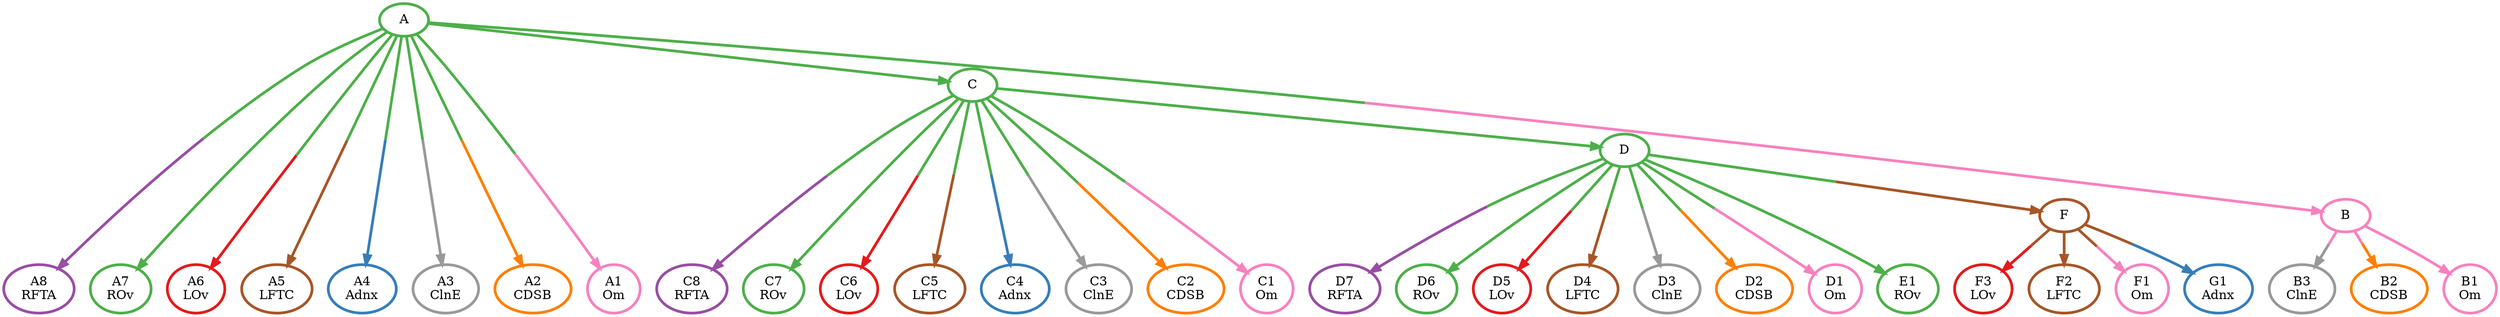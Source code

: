 digraph T {
	{
		rank=same
		35 [penwidth=3,colorscheme=set19,color=1,label="F3\nLOv"]
		34 [penwidth=3,colorscheme=set19,color=7,label="F2\nLFTC"]
		33 [penwidth=3,colorscheme=set19,color=8,label="F1\nOm"]
		32 [penwidth=3,colorscheme=set19,color=4,label="D7\nRFTA"]
		31 [penwidth=3,colorscheme=set19,color=3,label="D6\nROv"]
		30 [penwidth=3,colorscheme=set19,color=1,label="D5\nLOv"]
		29 [penwidth=3,colorscheme=set19,color=7,label="D4\nLFTC"]
		28 [penwidth=3,colorscheme=set19,color=9,label="D3\nClnE"]
		27 [penwidth=3,colorscheme=set19,color=5,label="D2\nCDSB"]
		26 [penwidth=3,colorscheme=set19,color=8,label="D1\nOm"]
		25 [penwidth=3,colorscheme=set19,color=4,label="C8\nRFTA"]
		24 [penwidth=3,colorscheme=set19,color=3,label="C7\nROv"]
		23 [penwidth=3,colorscheme=set19,color=1,label="C6\nLOv"]
		22 [penwidth=3,colorscheme=set19,color=7,label="C5\nLFTC"]
		21 [penwidth=3,colorscheme=set19,color=2,label="C4\nAdnx"]
		20 [penwidth=3,colorscheme=set19,color=9,label="C3\nClnE"]
		19 [penwidth=3,colorscheme=set19,color=5,label="C2\nCDSB"]
		18 [penwidth=3,colorscheme=set19,color=8,label="C1\nOm"]
		17 [penwidth=3,colorscheme=set19,color=9,label="B3\nClnE"]
		16 [penwidth=3,colorscheme=set19,color=5,label="B2\nCDSB"]
		15 [penwidth=3,colorscheme=set19,color=8,label="B1\nOm"]
		14 [penwidth=3,colorscheme=set19,color=4,label="A8\nRFTA"]
		13 [penwidth=3,colorscheme=set19,color=3,label="A7\nROv"]
		12 [penwidth=3,colorscheme=set19,color=1,label="A6\nLOv"]
		11 [penwidth=3,colorscheme=set19,color=7,label="A5\nLFTC"]
		10 [penwidth=3,colorscheme=set19,color=2,label="A4\nAdnx"]
		9 [penwidth=3,colorscheme=set19,color=9,label="A3\nClnE"]
		8 [penwidth=3,colorscheme=set19,color=5,label="A2\nCDSB"]
		7 [penwidth=3,colorscheme=set19,color=8,label="A1\nOm"]
		6 [penwidth=3,colorscheme=set19,color=2,label="G1\nAdnx"]
		4 [penwidth=3,colorscheme=set19,color=3,label="E1\nROv"]
	}
	5 [penwidth=3,colorscheme=set19,color=7,label="F"]
	3 [penwidth=3,colorscheme=set19,color=3,label="D"]
	2 [penwidth=3,colorscheme=set19,color=3,label="C"]
	1 [penwidth=3,colorscheme=set19,color=8,label="B"]
	0 [penwidth=3,colorscheme=set19,color=3,label="A"]
	5 -> 35 [penwidth=3,colorscheme=set19,color="7;0.5:1"]
	5 -> 34 [penwidth=3,colorscheme=set19,color=7]
	5 -> 33 [penwidth=3,colorscheme=set19,color="7;0.5:8"]
	5 -> 6 [penwidth=3,colorscheme=set19,color="7;0.5:2"]
	3 -> 32 [penwidth=3,colorscheme=set19,color="3;0.5:4"]
	3 -> 31 [penwidth=3,colorscheme=set19,color=3]
	3 -> 30 [penwidth=3,colorscheme=set19,color="3;0.5:1"]
	3 -> 29 [penwidth=3,colorscheme=set19,color="3;0.5:7"]
	3 -> 28 [penwidth=3,colorscheme=set19,color="3;0.5:9"]
	3 -> 27 [penwidth=3,colorscheme=set19,color="3;0.5:5"]
	3 -> 26 [penwidth=3,colorscheme=set19,color="3;0.5:8"]
	3 -> 5 [penwidth=3,colorscheme=set19,color="3;0.5:7"]
	3 -> 4 [penwidth=3,colorscheme=set19,color=3]
	2 -> 25 [penwidth=3,colorscheme=set19,color="3;0.5:4"]
	2 -> 24 [penwidth=3,colorscheme=set19,color=3]
	2 -> 23 [penwidth=3,colorscheme=set19,color="3;0.5:1"]
	2 -> 22 [penwidth=3,colorscheme=set19,color="3;0.5:7"]
	2 -> 21 [penwidth=3,colorscheme=set19,color="3;0.5:2"]
	2 -> 20 [penwidth=3,colorscheme=set19,color="3;0.5:9"]
	2 -> 19 [penwidth=3,colorscheme=set19,color="3;0.5:5"]
	2 -> 18 [penwidth=3,colorscheme=set19,color="3;0.5:8"]
	2 -> 3 [penwidth=3,colorscheme=set19,color=3]
	1 -> 17 [penwidth=3,colorscheme=set19,color="8;0.5:9"]
	1 -> 16 [penwidth=3,colorscheme=set19,color="8;0.5:5"]
	1 -> 15 [penwidth=3,colorscheme=set19,color=8]
	0 -> 14 [penwidth=3,colorscheme=set19,color="3;0.5:4"]
	0 -> 13 [penwidth=3,colorscheme=set19,color=3]
	0 -> 12 [penwidth=3,colorscheme=set19,color="3;0.5:1"]
	0 -> 11 [penwidth=3,colorscheme=set19,color="3;0.5:7"]
	0 -> 10 [penwidth=3,colorscheme=set19,color="3;0.5:2"]
	0 -> 9 [penwidth=3,colorscheme=set19,color="3;0.5:9"]
	0 -> 8 [penwidth=3,colorscheme=set19,color="3;0.5:5"]
	0 -> 7 [penwidth=3,colorscheme=set19,color="3;0.5:8"]
	0 -> 2 [penwidth=3,colorscheme=set19,color=3]
	0 -> 1 [penwidth=3,colorscheme=set19,color="3;0.5:8"]
}
